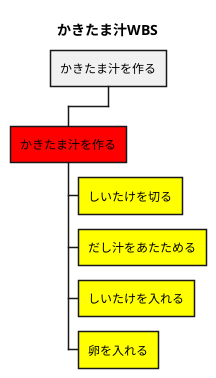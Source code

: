 @startwbs かきたま汁WBS
title かきたま汁WBS

+ かきたま汁を作る
**[#Red]  かきたま汁を作る
***[#Yellow] しいたけを切る
***[#Yellow] だし汁をあたためる
***[#Yellow] しいたけを入れる
***[#Yellow] 卵を入れる
@endwbs